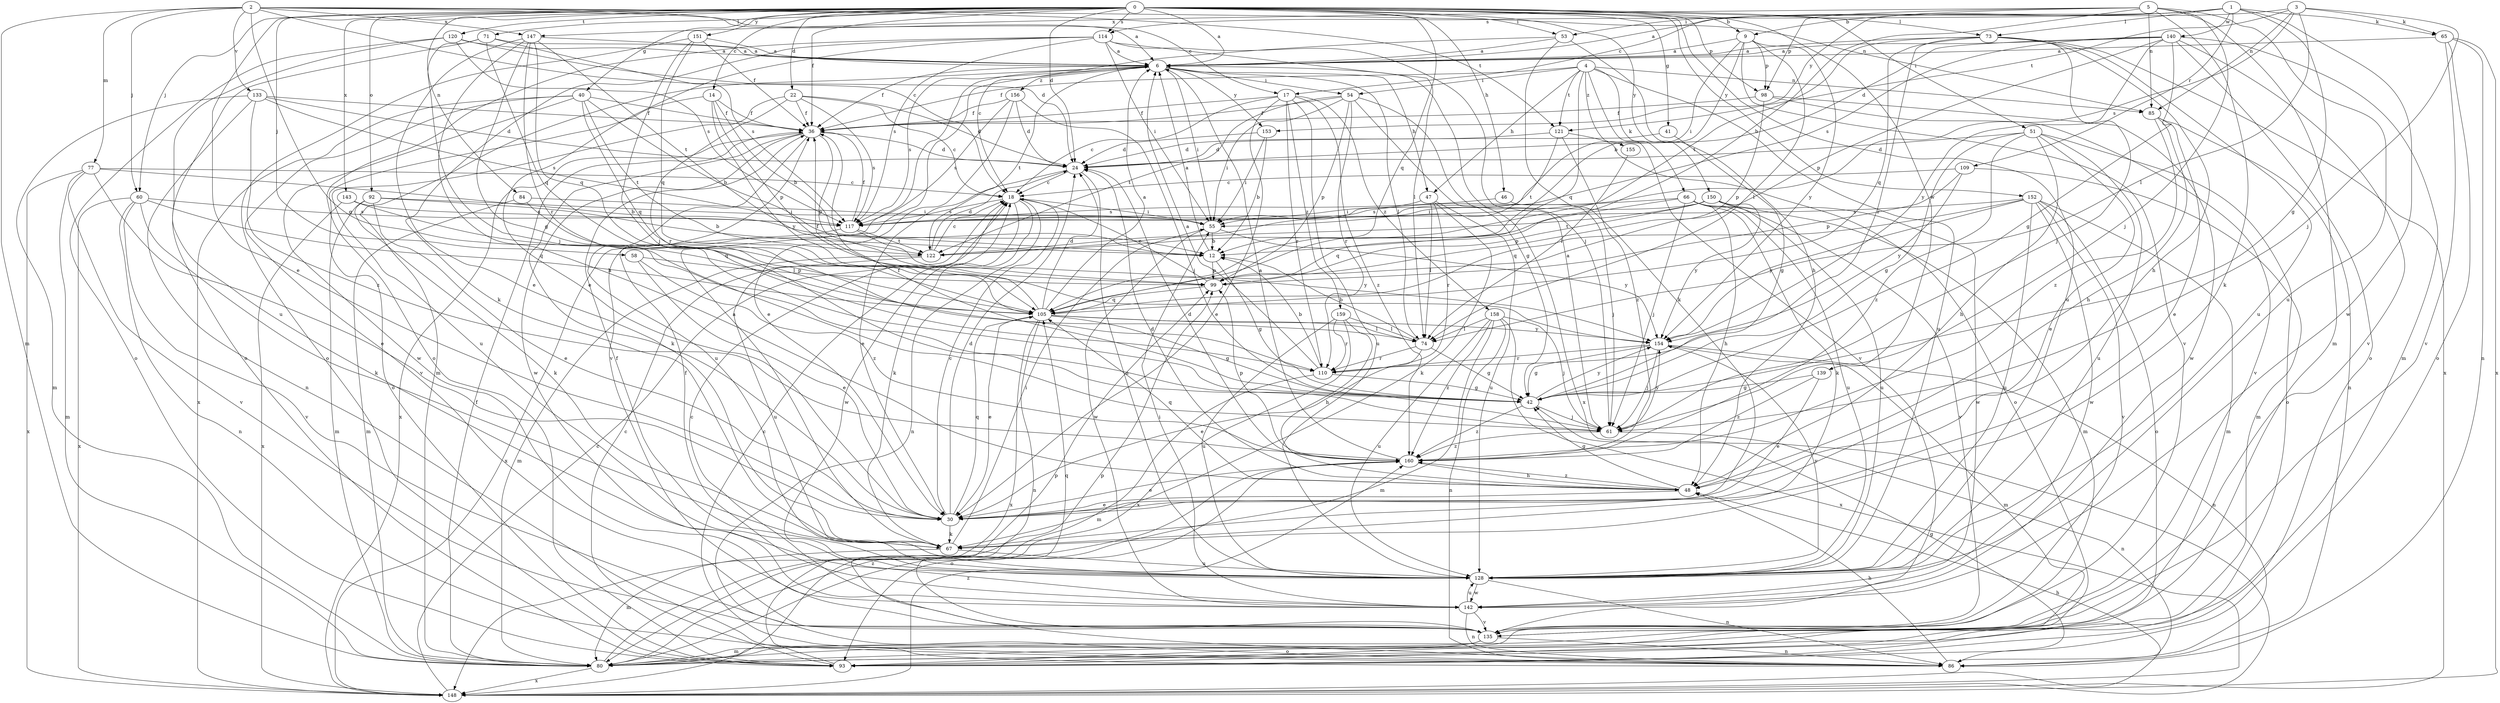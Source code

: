 strict digraph  {
0;
1;
2;
3;
4;
5;
6;
9;
12;
14;
17;
18;
22;
24;
30;
36;
40;
41;
42;
46;
47;
48;
51;
53;
54;
55;
58;
60;
61;
65;
66;
67;
71;
73;
74;
77;
80;
84;
85;
86;
92;
93;
98;
99;
105;
109;
110;
114;
117;
120;
121;
122;
128;
133;
135;
139;
140;
142;
143;
147;
148;
150;
151;
152;
153;
154;
155;
156;
158;
159;
160;
0 -> 6  [label=a];
0 -> 9  [label=b];
0 -> 14  [label=c];
0 -> 22  [label=d];
0 -> 24  [label=d];
0 -> 30  [label=e];
0 -> 36  [label=f];
0 -> 40  [label=g];
0 -> 41  [label=g];
0 -> 46  [label=h];
0 -> 51  [label=i];
0 -> 53  [label=i];
0 -> 58  [label=j];
0 -> 60  [label=j];
0 -> 71  [label=l];
0 -> 73  [label=l];
0 -> 84  [label=n];
0 -> 92  [label=o];
0 -> 98  [label=p];
0 -> 105  [label=q];
0 -> 114  [label=s];
0 -> 120  [label=t];
0 -> 128  [label=u];
0 -> 139  [label=w];
0 -> 143  [label=x];
0 -> 150  [label=y];
0 -> 151  [label=y];
0 -> 152  [label=y];
1 -> 9  [label=b];
1 -> 17  [label=c];
1 -> 42  [label=g];
1 -> 53  [label=i];
1 -> 65  [label=k];
1 -> 73  [label=l];
1 -> 109  [label=r];
1 -> 114  [label=s];
1 -> 140  [label=w];
1 -> 142  [label=w];
2 -> 6  [label=a];
2 -> 17  [label=c];
2 -> 18  [label=c];
2 -> 42  [label=g];
2 -> 60  [label=j];
2 -> 77  [label=m];
2 -> 80  [label=m];
2 -> 85  [label=n];
2 -> 121  [label=t];
2 -> 133  [label=v];
2 -> 147  [label=x];
3 -> 6  [label=a];
3 -> 61  [label=j];
3 -> 65  [label=k];
3 -> 74  [label=l];
3 -> 85  [label=n];
3 -> 117  [label=s];
3 -> 121  [label=t];
4 -> 36  [label=f];
4 -> 47  [label=h];
4 -> 54  [label=i];
4 -> 66  [label=k];
4 -> 85  [label=n];
4 -> 105  [label=q];
4 -> 121  [label=t];
4 -> 128  [label=u];
4 -> 135  [label=v];
4 -> 155  [label=z];
5 -> 12  [label=b];
5 -> 61  [label=j];
5 -> 67  [label=k];
5 -> 80  [label=m];
5 -> 85  [label=n];
5 -> 98  [label=p];
5 -> 128  [label=u];
5 -> 147  [label=x];
5 -> 153  [label=y];
6 -> 36  [label=f];
6 -> 47  [label=h];
6 -> 54  [label=i];
6 -> 55  [label=i];
6 -> 74  [label=l];
6 -> 80  [label=m];
6 -> 117  [label=s];
6 -> 122  [label=t];
6 -> 135  [label=v];
6 -> 153  [label=y];
6 -> 156  [label=z];
9 -> 6  [label=a];
9 -> 12  [label=b];
9 -> 55  [label=i];
9 -> 74  [label=l];
9 -> 98  [label=p];
9 -> 135  [label=v];
9 -> 154  [label=y];
12 -> 6  [label=a];
12 -> 42  [label=g];
12 -> 99  [label=p];
14 -> 12  [label=b];
14 -> 36  [label=f];
14 -> 93  [label=o];
14 -> 99  [label=p];
14 -> 154  [label=y];
17 -> 18  [label=c];
17 -> 30  [label=e];
17 -> 36  [label=f];
17 -> 110  [label=r];
17 -> 128  [label=u];
17 -> 158  [label=z];
17 -> 159  [label=z];
17 -> 160  [label=z];
18 -> 55  [label=i];
18 -> 67  [label=k];
18 -> 86  [label=n];
18 -> 117  [label=s];
18 -> 142  [label=w];
22 -> 18  [label=c];
22 -> 24  [label=d];
22 -> 36  [label=f];
22 -> 110  [label=r];
22 -> 117  [label=s];
22 -> 128  [label=u];
24 -> 18  [label=c];
24 -> 30  [label=e];
24 -> 128  [label=u];
30 -> 18  [label=c];
30 -> 24  [label=d];
30 -> 67  [label=k];
30 -> 105  [label=q];
36 -> 24  [label=d];
36 -> 67  [label=k];
36 -> 99  [label=p];
36 -> 128  [label=u];
36 -> 142  [label=w];
36 -> 148  [label=x];
40 -> 12  [label=b];
40 -> 36  [label=f];
40 -> 105  [label=q];
40 -> 122  [label=t];
40 -> 135  [label=v];
40 -> 142  [label=w];
40 -> 148  [label=x];
41 -> 24  [label=d];
41 -> 42  [label=g];
42 -> 36  [label=f];
42 -> 61  [label=j];
42 -> 154  [label=y];
42 -> 160  [label=z];
46 -> 61  [label=j];
46 -> 117  [label=s];
47 -> 55  [label=i];
47 -> 67  [label=k];
47 -> 74  [label=l];
47 -> 110  [label=r];
47 -> 128  [label=u];
48 -> 24  [label=d];
48 -> 30  [label=e];
48 -> 42  [label=g];
48 -> 105  [label=q];
48 -> 160  [label=z];
51 -> 24  [label=d];
51 -> 30  [label=e];
51 -> 42  [label=g];
51 -> 48  [label=h];
51 -> 93  [label=o];
51 -> 128  [label=u];
51 -> 160  [label=z];
53 -> 6  [label=a];
53 -> 18  [label=c];
53 -> 48  [label=h];
53 -> 67  [label=k];
54 -> 36  [label=f];
54 -> 42  [label=g];
54 -> 55  [label=i];
54 -> 99  [label=p];
54 -> 110  [label=r];
54 -> 122  [label=t];
54 -> 148  [label=x];
55 -> 12  [label=b];
55 -> 142  [label=w];
55 -> 154  [label=y];
58 -> 30  [label=e];
58 -> 99  [label=p];
58 -> 160  [label=z];
60 -> 67  [label=k];
60 -> 86  [label=n];
60 -> 105  [label=q];
60 -> 117  [label=s];
60 -> 135  [label=v];
60 -> 148  [label=x];
61 -> 6  [label=a];
61 -> 86  [label=n];
61 -> 154  [label=y];
61 -> 160  [label=z];
65 -> 6  [label=a];
65 -> 86  [label=n];
65 -> 93  [label=o];
65 -> 135  [label=v];
65 -> 148  [label=x];
66 -> 48  [label=h];
66 -> 61  [label=j];
66 -> 67  [label=k];
66 -> 80  [label=m];
66 -> 105  [label=q];
66 -> 117  [label=s];
66 -> 128  [label=u];
66 -> 135  [label=v];
67 -> 6  [label=a];
67 -> 55  [label=i];
67 -> 80  [label=m];
67 -> 128  [label=u];
71 -> 6  [label=a];
71 -> 61  [label=j];
71 -> 93  [label=o];
71 -> 105  [label=q];
71 -> 117  [label=s];
73 -> 6  [label=a];
73 -> 48  [label=h];
73 -> 61  [label=j];
73 -> 105  [label=q];
73 -> 110  [label=r];
73 -> 122  [label=t];
73 -> 128  [label=u];
73 -> 148  [label=x];
74 -> 12  [label=b];
74 -> 30  [label=e];
74 -> 42  [label=g];
74 -> 110  [label=r];
77 -> 12  [label=b];
77 -> 18  [label=c];
77 -> 30  [label=e];
77 -> 80  [label=m];
77 -> 135  [label=v];
77 -> 148  [label=x];
80 -> 36  [label=f];
80 -> 99  [label=p];
80 -> 148  [label=x];
80 -> 160  [label=z];
84 -> 55  [label=i];
84 -> 74  [label=l];
84 -> 80  [label=m];
85 -> 30  [label=e];
85 -> 48  [label=h];
85 -> 86  [label=n];
85 -> 160  [label=z];
86 -> 18  [label=c];
86 -> 42  [label=g];
86 -> 48  [label=h];
92 -> 12  [label=b];
92 -> 30  [label=e];
92 -> 55  [label=i];
92 -> 67  [label=k];
92 -> 80  [label=m];
93 -> 18  [label=c];
93 -> 99  [label=p];
98 -> 36  [label=f];
98 -> 99  [label=p];
98 -> 135  [label=v];
98 -> 142  [label=w];
99 -> 18  [label=c];
99 -> 105  [label=q];
105 -> 6  [label=a];
105 -> 24  [label=d];
105 -> 30  [label=e];
105 -> 36  [label=f];
105 -> 42  [label=g];
105 -> 74  [label=l];
105 -> 86  [label=n];
105 -> 148  [label=x];
105 -> 154  [label=y];
109 -> 18  [label=c];
109 -> 80  [label=m];
109 -> 99  [label=p];
109 -> 154  [label=y];
110 -> 6  [label=a];
110 -> 12  [label=b];
110 -> 42  [label=g];
110 -> 80  [label=m];
114 -> 6  [label=a];
114 -> 30  [label=e];
114 -> 55  [label=i];
114 -> 61  [label=j];
114 -> 67  [label=k];
114 -> 74  [label=l];
114 -> 93  [label=o];
114 -> 117  [label=s];
117 -> 36  [label=f];
117 -> 122  [label=t];
117 -> 148  [label=x];
117 -> 154  [label=y];
120 -> 6  [label=a];
120 -> 24  [label=d];
120 -> 93  [label=o];
120 -> 117  [label=s];
120 -> 128  [label=u];
121 -> 24  [label=d];
121 -> 93  [label=o];
121 -> 122  [label=t];
121 -> 160  [label=z];
122 -> 18  [label=c];
122 -> 24  [label=d];
122 -> 80  [label=m];
122 -> 128  [label=u];
128 -> 36  [label=f];
128 -> 86  [label=n];
128 -> 142  [label=w];
128 -> 154  [label=y];
133 -> 24  [label=d];
133 -> 36  [label=f];
133 -> 80  [label=m];
133 -> 86  [label=n];
133 -> 117  [label=s];
133 -> 160  [label=z];
135 -> 18  [label=c];
135 -> 80  [label=m];
135 -> 86  [label=n];
135 -> 93  [label=o];
135 -> 105  [label=q];
139 -> 30  [label=e];
139 -> 42  [label=g];
139 -> 160  [label=z];
140 -> 6  [label=a];
140 -> 24  [label=d];
140 -> 42  [label=g];
140 -> 80  [label=m];
140 -> 93  [label=o];
140 -> 99  [label=p];
140 -> 117  [label=s];
140 -> 135  [label=v];
140 -> 154  [label=y];
142 -> 36  [label=f];
142 -> 55  [label=i];
142 -> 86  [label=n];
142 -> 128  [label=u];
142 -> 135  [label=v];
143 -> 105  [label=q];
143 -> 117  [label=s];
143 -> 148  [label=x];
147 -> 6  [label=a];
147 -> 30  [label=e];
147 -> 42  [label=g];
147 -> 48  [label=h];
147 -> 105  [label=q];
147 -> 110  [label=r];
147 -> 122  [label=t];
148 -> 18  [label=c];
148 -> 48  [label=h];
148 -> 160  [label=z];
150 -> 55  [label=i];
150 -> 99  [label=p];
150 -> 122  [label=t];
150 -> 128  [label=u];
150 -> 142  [label=w];
150 -> 154  [label=y];
151 -> 6  [label=a];
151 -> 36  [label=f];
151 -> 61  [label=j];
151 -> 93  [label=o];
151 -> 105  [label=q];
152 -> 80  [label=m];
152 -> 93  [label=o];
152 -> 105  [label=q];
152 -> 117  [label=s];
152 -> 128  [label=u];
152 -> 135  [label=v];
152 -> 142  [label=w];
152 -> 154  [label=y];
153 -> 12  [label=b];
153 -> 24  [label=d];
153 -> 55  [label=i];
154 -> 42  [label=g];
154 -> 61  [label=j];
154 -> 80  [label=m];
154 -> 86  [label=n];
154 -> 110  [label=r];
155 -> 74  [label=l];
156 -> 24  [label=d];
156 -> 30  [label=e];
156 -> 36  [label=f];
156 -> 61  [label=j];
156 -> 117  [label=s];
158 -> 61  [label=j];
158 -> 74  [label=l];
158 -> 80  [label=m];
158 -> 86  [label=n];
158 -> 128  [label=u];
158 -> 148  [label=x];
158 -> 160  [label=z];
159 -> 48  [label=h];
159 -> 74  [label=l];
159 -> 110  [label=r];
159 -> 128  [label=u];
159 -> 148  [label=x];
160 -> 6  [label=a];
160 -> 24  [label=d];
160 -> 30  [label=e];
160 -> 48  [label=h];
160 -> 93  [label=o];
160 -> 99  [label=p];
}
